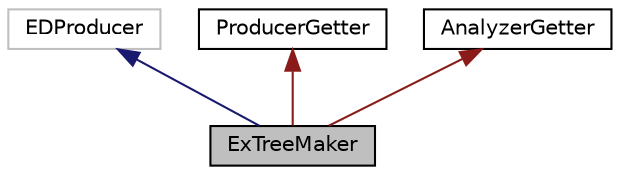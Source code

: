 digraph "ExTreeMaker"
{
  edge [fontname="Helvetica",fontsize="10",labelfontname="Helvetica",labelfontsize="10"];
  node [fontname="Helvetica",fontsize="10",shape=record];
  Node1 [label="ExTreeMaker",height=0.2,width=0.4,color="black", fillcolor="grey75", style="filled", fontcolor="black"];
  Node2 -> Node1 [dir="back",color="midnightblue",fontsize="10",style="solid",fontname="Helvetica"];
  Node2 [label="EDProducer",height=0.2,width=0.4,color="grey75", fillcolor="white", style="filled"];
  Node3 -> Node1 [dir="back",color="firebrick4",fontsize="10",style="solid",fontname="Helvetica"];
  Node3 [label="ProducerGetter",height=0.2,width=0.4,color="black", fillcolor="white", style="filled",URL="$classProducerGetter.html"];
  Node4 -> Node1 [dir="back",color="firebrick4",fontsize="10",style="solid",fontname="Helvetica"];
  Node4 [label="AnalyzerGetter",height=0.2,width=0.4,color="black", fillcolor="white", style="filled",URL="$classAnalyzerGetter.html"];
}
